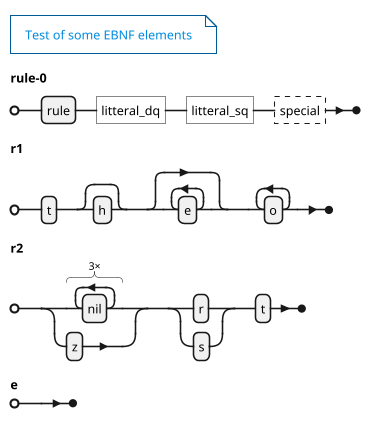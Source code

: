 ' Do not edit
' Theme Gallery
' autogenerated by script
'
@startebnf
!$PUML_OUTLINE = "true"
!theme aws-orange
(* Test of some EBNF elements *)
rule-0 = rule, "litteral_dq", 'litteral_sq', ?special?;
r1 = t, [h], {e}, {o}-;
r2 =(3 * nil | z), (r | s), t;
e = ;
@endebnf
